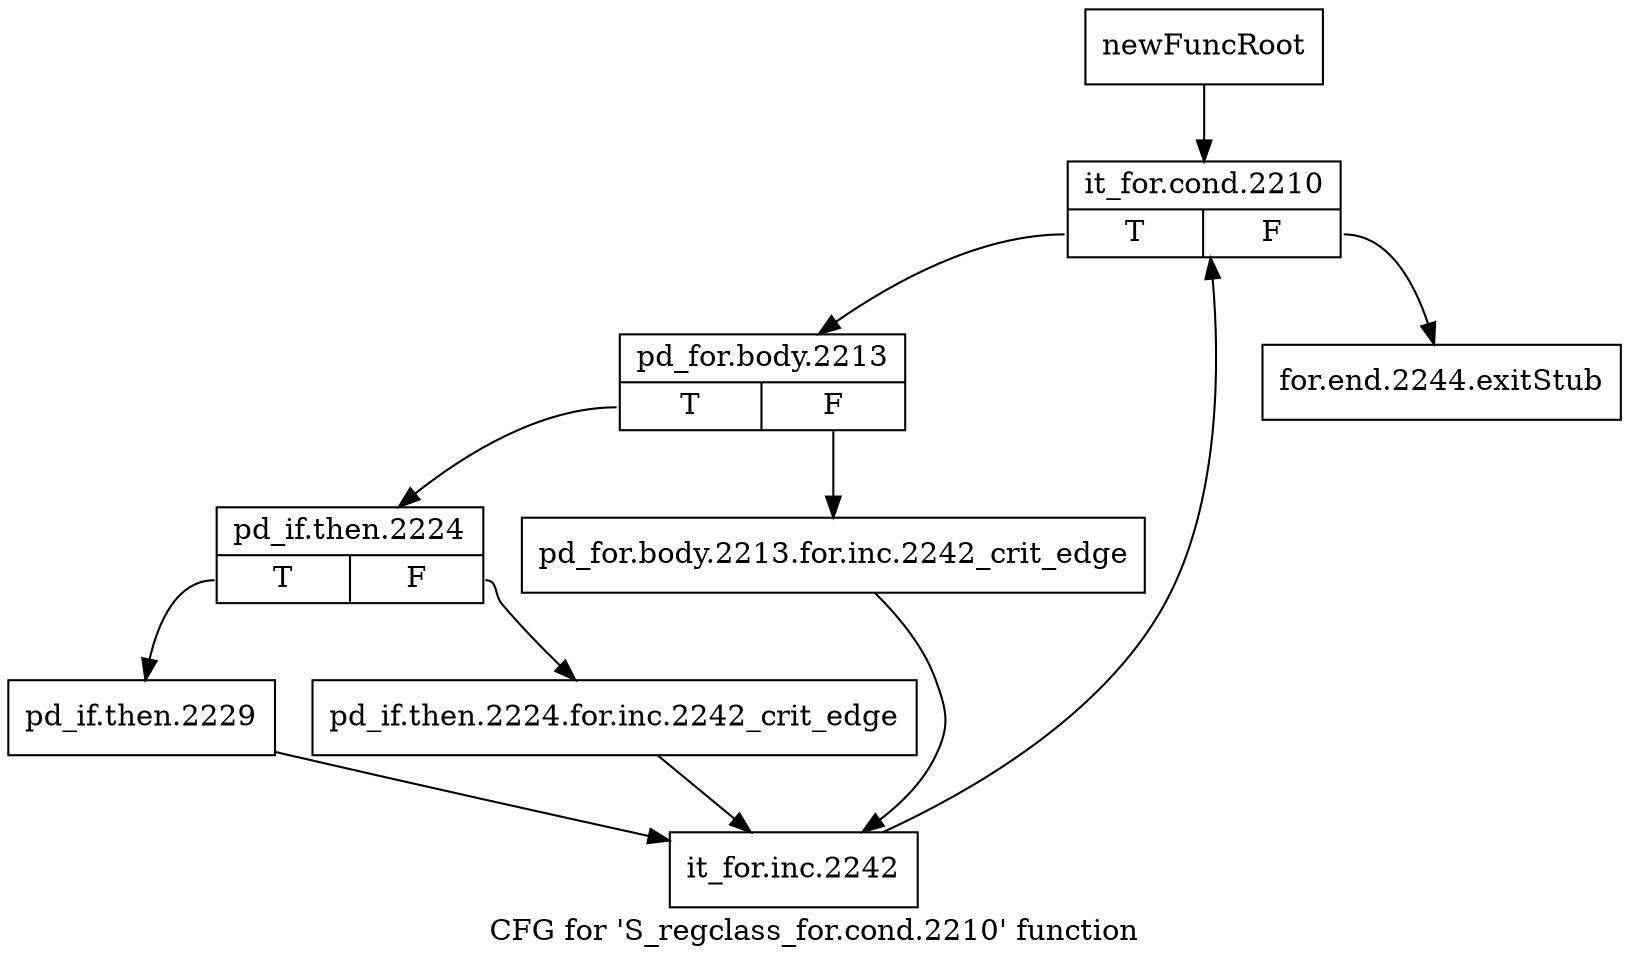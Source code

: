 digraph "CFG for 'S_regclass_for.cond.2210' function" {
	label="CFG for 'S_regclass_for.cond.2210' function";

	Node0x5209610 [shape=record,label="{newFuncRoot}"];
	Node0x5209610 -> Node0x5209ac0;
	Node0x5209a70 [shape=record,label="{for.end.2244.exitStub}"];
	Node0x5209ac0 [shape=record,label="{it_for.cond.2210|{<s0>T|<s1>F}}"];
	Node0x5209ac0:s0 -> Node0x5209b10;
	Node0x5209ac0:s1 -> Node0x5209a70;
	Node0x5209b10 [shape=record,label="{pd_for.body.2213|{<s0>T|<s1>F}}"];
	Node0x5209b10:s0 -> Node0x5209bb0;
	Node0x5209b10:s1 -> Node0x5209b60;
	Node0x5209b60 [shape=record,label="{pd_for.body.2213.for.inc.2242_crit_edge}"];
	Node0x5209b60 -> Node0x5209ca0;
	Node0x5209bb0 [shape=record,label="{pd_if.then.2224|{<s0>T|<s1>F}}"];
	Node0x5209bb0:s0 -> Node0x5209c50;
	Node0x5209bb0:s1 -> Node0x5209c00;
	Node0x5209c00 [shape=record,label="{pd_if.then.2224.for.inc.2242_crit_edge}"];
	Node0x5209c00 -> Node0x5209ca0;
	Node0x5209c50 [shape=record,label="{pd_if.then.2229}"];
	Node0x5209c50 -> Node0x5209ca0;
	Node0x5209ca0 [shape=record,label="{it_for.inc.2242}"];
	Node0x5209ca0 -> Node0x5209ac0;
}
